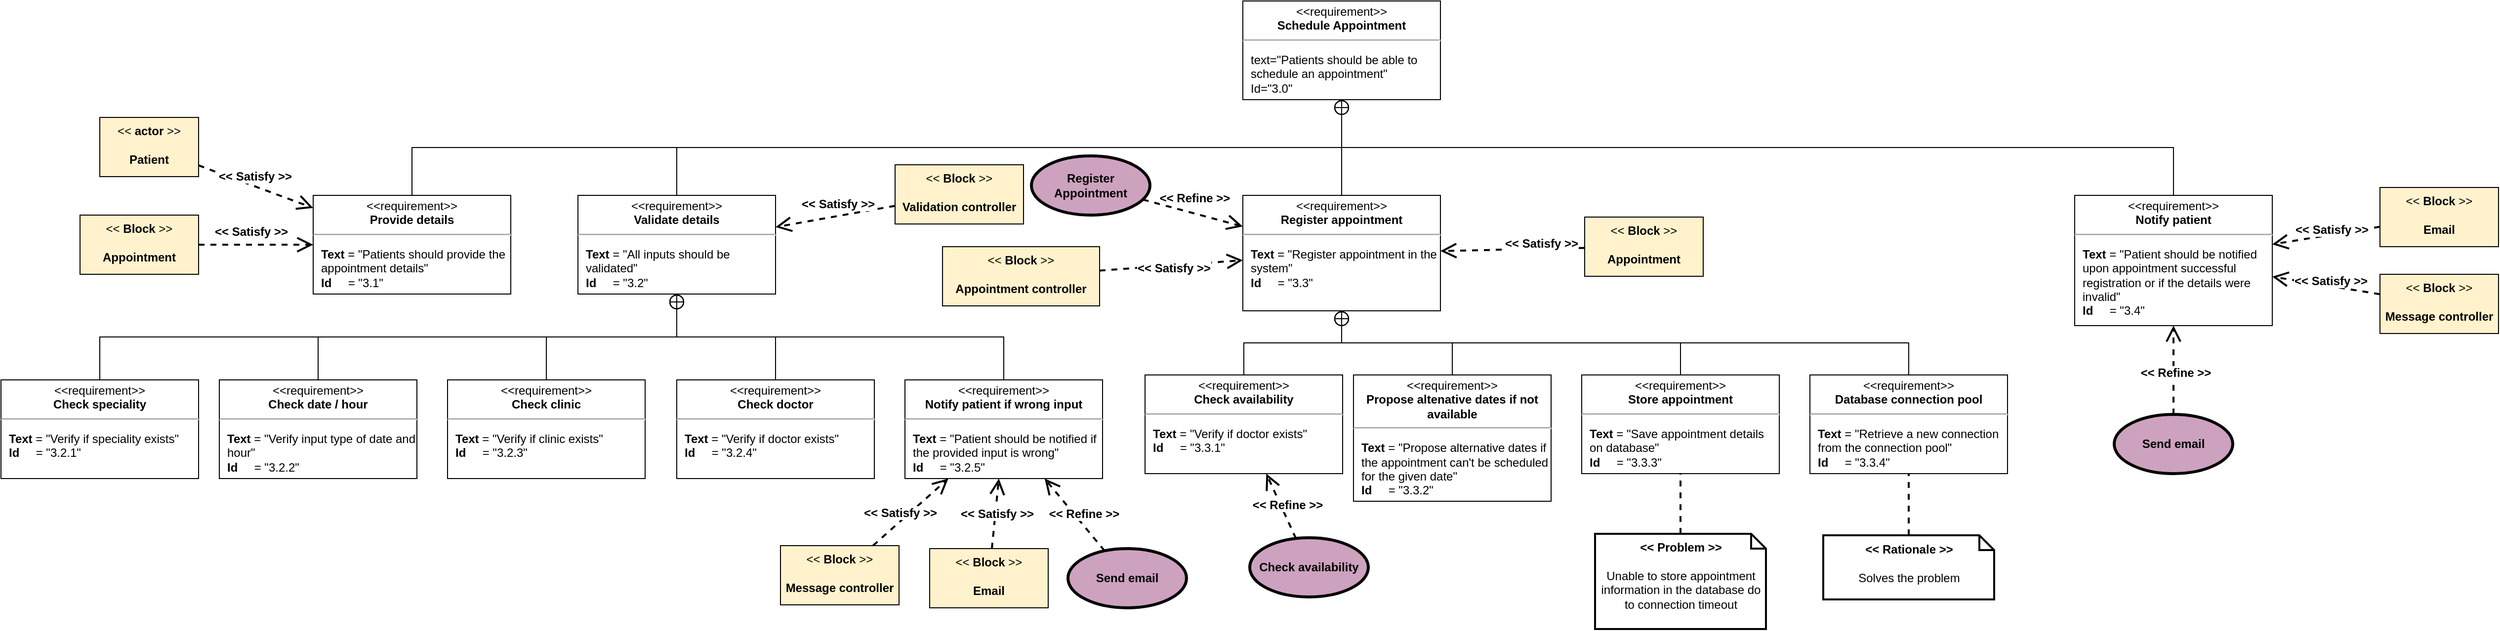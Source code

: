 <mxfile version="24.4.6" type="github">
  <diagram name="Page-1" id="KLMLbkz_-PtjeJySUjGt">
    <mxGraphModel dx="2449" dy="747" grid="0" gridSize="10" guides="1" tooltips="1" connect="1" arrows="1" fold="1" page="0" pageScale="1" pageWidth="827" pageHeight="1169" background="none" math="0" shadow="0">
      <root>
        <mxCell id="0" />
        <mxCell id="1" parent="0" />
        <mxCell id="pco9DQGyCopVpS2-yk5m-1" value="&lt;p style=&quot;margin:0px;margin-top:4px;text-align:center;&quot;&gt;&amp;lt;&amp;lt;requirement&amp;gt;&amp;gt;&lt;br&gt;&lt;b&gt;Schedule Appointment&lt;/b&gt;&lt;/p&gt;&lt;hr&gt;&lt;p&gt;&lt;/p&gt;&lt;p style=&quot;margin:0px;margin-left:8px;text-align:left;&quot;&gt;text=&quot;Patients should be able to schedule an appointment&quot;&lt;br&gt;Id=&quot;3.0&quot;&lt;/p&gt;" style="shape=rect;overflow=fill;html=1;whiteSpace=wrap;align=center;" parent="1" vertex="1">
          <mxGeometry x="1124" y="671" width="200" height="100" as="geometry" />
        </mxCell>
        <mxCell id="pco9DQGyCopVpS2-yk5m-2" value="" style="endArrow=circlePlus;html=1;rounded=0;strokeWidth=1;endFill=0;entryX=0.5;entryY=1;entryDx=0;entryDy=0;exitX=0.5;exitY=0;exitDx=0;exitDy=0;edgeStyle=orthogonalEdgeStyle;" parent="1" source="pco9DQGyCopVpS2-yk5m-18" target="pco9DQGyCopVpS2-yk5m-1" edge="1">
          <mxGeometry width="50" height="50" relative="1" as="geometry">
            <mxPoint x="1227" y="868" as="sourcePoint" />
            <mxPoint x="750" y="777" as="targetPoint" />
          </mxGeometry>
        </mxCell>
        <mxCell id="pco9DQGyCopVpS2-yk5m-3" value="" style="endArrow=circlePlus;html=1;rounded=0;strokeWidth=1;endFill=0;entryX=0.5;entryY=1;entryDx=0;entryDy=0;exitX=0.5;exitY=0;exitDx=0;exitDy=0;edgeStyle=orthogonalEdgeStyle;" parent="1" source="pco9DQGyCopVpS2-yk5m-15" target="pco9DQGyCopVpS2-yk5m-1" edge="1">
          <mxGeometry width="50" height="50" relative="1" as="geometry">
            <mxPoint x="505" y="868" as="sourcePoint" />
            <mxPoint x="704.375" y="805" as="targetPoint" />
          </mxGeometry>
        </mxCell>
        <mxCell id="pco9DQGyCopVpS2-yk5m-4" value="" style="endArrow=circlePlus;html=1;rounded=0;strokeWidth=1;endFill=0;entryX=0.5;entryY=1;entryDx=0;entryDy=0;exitX=0.5;exitY=0;exitDx=0;exitDy=0;edgeStyle=orthogonalEdgeStyle;" parent="1" source="pco9DQGyCopVpS2-yk5m-19" target="pco9DQGyCopVpS2-yk5m-1" edge="1">
          <mxGeometry width="50" height="50" relative="1" as="geometry">
            <mxPoint x="1569" y="868" as="sourcePoint" />
            <mxPoint x="754" y="781" as="targetPoint" />
          </mxGeometry>
        </mxCell>
        <mxCell id="pco9DQGyCopVpS2-yk5m-5" value="" style="endArrow=circlePlus;html=1;rounded=0;strokeWidth=1;endFill=0;entryX=0.5;entryY=1;entryDx=0;entryDy=0;exitX=0.5;exitY=0;exitDx=0;exitDy=0;edgeStyle=orthogonalEdgeStyle;" parent="1" source="pco9DQGyCopVpS2-yk5m-11" target="pco9DQGyCopVpS2-yk5m-15" edge="1">
          <mxGeometry width="50" height="50" relative="1" as="geometry">
            <mxPoint x="186" y="1050" as="sourcePoint" />
            <mxPoint x="553" y="968" as="targetPoint" />
          </mxGeometry>
        </mxCell>
        <mxCell id="pco9DQGyCopVpS2-yk5m-6" value="" style="endArrow=circlePlus;html=1;rounded=0;strokeWidth=1;endFill=0;entryX=0.5;entryY=1;entryDx=0;entryDy=0;exitX=0.5;exitY=0;exitDx=0;exitDy=0;edgeStyle=orthogonalEdgeStyle;" parent="1" source="pco9DQGyCopVpS2-yk5m-12" target="pco9DQGyCopVpS2-yk5m-15" edge="1">
          <mxGeometry width="50" height="50" relative="1" as="geometry">
            <mxPoint x="428" y="1050" as="sourcePoint" />
            <mxPoint x="553" y="968" as="targetPoint" />
          </mxGeometry>
        </mxCell>
        <mxCell id="pco9DQGyCopVpS2-yk5m-7" value="" style="endArrow=circlePlus;html=1;rounded=0;strokeWidth=1;endFill=0;entryX=0.5;entryY=1;entryDx=0;entryDy=0;exitX=0.5;exitY=0;exitDx=0;exitDy=0;edgeStyle=orthogonalEdgeStyle;" parent="1" source="pco9DQGyCopVpS2-yk5m-13" target="pco9DQGyCopVpS2-yk5m-15" edge="1">
          <mxGeometry width="50" height="50" relative="1" as="geometry">
            <mxPoint x="651" y="1050" as="sourcePoint" />
            <mxPoint x="535" y="968" as="targetPoint" />
          </mxGeometry>
        </mxCell>
        <mxCell id="pco9DQGyCopVpS2-yk5m-8" value="" style="endArrow=circlePlus;html=1;rounded=0;strokeWidth=1;endFill=0;exitX=0.5;exitY=0;exitDx=0;exitDy=0;entryX=0.5;entryY=1;entryDx=0;entryDy=0;edgeStyle=orthogonalEdgeStyle;" parent="1" source="pco9DQGyCopVpS2-yk5m-14" target="pco9DQGyCopVpS2-yk5m-15" edge="1">
          <mxGeometry width="50" height="50" relative="1" as="geometry">
            <mxPoint x="940" y="1064" as="sourcePoint" />
            <mxPoint x="675" y="982" as="targetPoint" />
          </mxGeometry>
        </mxCell>
        <mxCell id="pco9DQGyCopVpS2-yk5m-9" value="" style="endArrow=circlePlus;html=1;rounded=0;strokeWidth=1;endFill=0;entryX=0.5;entryY=1;entryDx=0;entryDy=0;exitX=0.5;exitY=0;exitDx=0;exitDy=0;edgeStyle=orthogonalEdgeStyle;" parent="1" source="pco9DQGyCopVpS2-yk5m-16" target="pco9DQGyCopVpS2-yk5m-18" edge="1">
          <mxGeometry width="50" height="50" relative="1" as="geometry">
            <mxPoint x="1116" y="1050" as="sourcePoint" />
            <mxPoint x="1227" y="968" as="targetPoint" />
          </mxGeometry>
        </mxCell>
        <mxCell id="pco9DQGyCopVpS2-yk5m-10" value="" style="endArrow=circlePlus;html=1;rounded=0;strokeWidth=1;endFill=0;entryX=0.5;entryY=1;entryDx=0;entryDy=0;exitX=0.5;exitY=0;exitDx=0;exitDy=0;edgeStyle=orthogonalEdgeStyle;" parent="1" source="pco9DQGyCopVpS2-yk5m-17" target="pco9DQGyCopVpS2-yk5m-18" edge="1">
          <mxGeometry width="50" height="50" relative="1" as="geometry">
            <mxPoint x="1344" y="1050" as="sourcePoint" />
            <mxPoint x="1227" y="968" as="targetPoint" />
          </mxGeometry>
        </mxCell>
        <mxCell id="pco9DQGyCopVpS2-yk5m-11" value="&lt;p style=&quot;margin:0px;margin-top:4px;text-align:center;&quot;&gt;&amp;lt;&amp;lt;requirement&amp;gt;&amp;gt;&lt;br&gt;&lt;b&gt;Check speciality&lt;/b&gt;&lt;/p&gt;&lt;hr&gt;&lt;p&gt;&lt;/p&gt;&lt;p style=&quot;margin:0px;margin-left:8px;text-align:left;&quot;&gt;&lt;b&gt;Text&amp;nbsp;&lt;/b&gt;= &quot;Verify if speciality exists&quot;&lt;br&gt;&lt;b&gt;Id&amp;nbsp; &amp;nbsp; &amp;nbsp;&lt;/b&gt;= &quot;3.2.1&quot;&lt;/p&gt;" style="shape=rect;overflow=fill;html=1;whiteSpace=wrap;align=center;" parent="1" vertex="1">
          <mxGeometry x="-133" y="1055" width="200" height="100" as="geometry" />
        </mxCell>
        <mxCell id="pco9DQGyCopVpS2-yk5m-12" value="&lt;p style=&quot;margin:0px;margin-top:4px;text-align:center;&quot;&gt;&amp;lt;&amp;lt;requirement&amp;gt;&amp;gt;&lt;br&gt;&lt;b&gt;Check date / hour&lt;/b&gt;&lt;/p&gt;&lt;hr&gt;&lt;p&gt;&lt;/p&gt;&lt;p style=&quot;margin:0px;margin-left:8px;text-align:left;&quot;&gt;&lt;b&gt;Text&amp;nbsp;&lt;/b&gt;= &quot;Verify input type of date and hour&quot;&lt;br&gt;&lt;b&gt;Id&amp;nbsp; &amp;nbsp; &amp;nbsp;&lt;/b&gt;= &quot;3.2.2&quot;&lt;/p&gt;" style="shape=rect;overflow=fill;html=1;whiteSpace=wrap;align=center;" parent="1" vertex="1">
          <mxGeometry x="88" y="1055" width="200" height="100" as="geometry" />
        </mxCell>
        <mxCell id="pco9DQGyCopVpS2-yk5m-13" value="&lt;p style=&quot;margin:0px;margin-top:4px;text-align:center;&quot;&gt;&amp;lt;&amp;lt;requirement&amp;gt;&amp;gt;&lt;br&gt;&lt;b&gt;Check clinic&lt;/b&gt;&lt;/p&gt;&lt;hr&gt;&lt;p&gt;&lt;/p&gt;&lt;p style=&quot;margin:0px;margin-left:8px;text-align:left;&quot;&gt;&lt;b&gt;Text&amp;nbsp;&lt;/b&gt;= &quot;Verify if clinic exists&quot;&lt;br&gt;&lt;b&gt;Id&amp;nbsp; &amp;nbsp; &amp;nbsp;&lt;/b&gt;= &quot;3.2.3&quot;&lt;/p&gt;" style="shape=rect;overflow=fill;html=1;whiteSpace=wrap;align=center;" parent="1" vertex="1">
          <mxGeometry x="319" y="1055" width="200" height="100" as="geometry" />
        </mxCell>
        <mxCell id="pco9DQGyCopVpS2-yk5m-14" value="&lt;p style=&quot;margin:0px;margin-top:4px;text-align:center;&quot;&gt;&amp;lt;&amp;lt;requirement&amp;gt;&amp;gt;&lt;br&gt;&lt;b&gt;Check doctor&lt;/b&gt;&lt;/p&gt;&lt;hr&gt;&lt;p&gt;&lt;/p&gt;&lt;p style=&quot;margin:0px;margin-left:8px;text-align:left;&quot;&gt;&lt;b&gt;Text&amp;nbsp;&lt;/b&gt;= &quot;Verify if doctor exists&quot;&lt;br&gt;&lt;b&gt;Id&amp;nbsp; &amp;nbsp; &amp;nbsp;&lt;/b&gt;= &quot;3.2.4&quot;&lt;/p&gt;" style="shape=rect;overflow=fill;html=1;whiteSpace=wrap;align=center;" parent="1" vertex="1">
          <mxGeometry x="551" y="1055" width="200" height="100" as="geometry" />
        </mxCell>
        <mxCell id="pco9DQGyCopVpS2-yk5m-15" value="&lt;p style=&quot;margin:0px;margin-top:4px;text-align:center;&quot;&gt;&amp;lt;&amp;lt;requirement&amp;gt;&amp;gt;&lt;br&gt;&lt;b&gt;Validate details&lt;/b&gt;&lt;/p&gt;&lt;hr&gt;&lt;p&gt;&lt;/p&gt;&lt;p style=&quot;margin:0px;margin-left:8px;text-align:left;&quot;&gt;&lt;b&gt;Text&amp;nbsp;&lt;/b&gt;= &quot;All inputs should be validated&quot;&lt;br&gt;&lt;b&gt;Id&amp;nbsp; &amp;nbsp; &amp;nbsp;&lt;/b&gt;= &quot;3.2&quot;&lt;/p&gt;" style="shape=rect;overflow=fill;html=1;whiteSpace=wrap;align=center;" parent="1" vertex="1">
          <mxGeometry x="451" y="868" width="200" height="100" as="geometry" />
        </mxCell>
        <mxCell id="pco9DQGyCopVpS2-yk5m-16" value="&lt;p style=&quot;margin:0px;margin-top:4px;text-align:center;&quot;&gt;&amp;lt;&amp;lt;requirement&amp;gt;&amp;gt;&lt;br&gt;&lt;b&gt;Check availability&lt;/b&gt;&lt;/p&gt;&lt;hr&gt;&lt;p&gt;&lt;/p&gt;&lt;p style=&quot;margin:0px;margin-left:8px;text-align:left;&quot;&gt;&lt;b&gt;Text&amp;nbsp;&lt;/b&gt;= &quot;Verify if doctor exists&quot;&lt;br&gt;&lt;b&gt;Id&amp;nbsp; &amp;nbsp; &amp;nbsp;&lt;/b&gt;= &quot;3.3.1&quot;&lt;/p&gt;" style="shape=rect;overflow=fill;html=1;whiteSpace=wrap;align=center;" parent="1" vertex="1">
          <mxGeometry x="1025" y="1050" width="200" height="100" as="geometry" />
        </mxCell>
        <mxCell id="pco9DQGyCopVpS2-yk5m-17" value="&lt;p style=&quot;margin:0px;margin-top:4px;text-align:center;&quot;&gt;&amp;lt;&amp;lt;requirement&amp;gt;&amp;gt;&lt;br&gt;&lt;b&gt;Store appointment&lt;/b&gt;&lt;/p&gt;&lt;hr&gt;&lt;p&gt;&lt;/p&gt;&lt;p style=&quot;margin:0px;margin-left:8px;text-align:left;&quot;&gt;&lt;b&gt;Text&amp;nbsp;&lt;/b&gt;= &quot;Save appointment details on database&quot;&lt;br&gt;&lt;b&gt;Id&amp;nbsp; &amp;nbsp; &amp;nbsp;&lt;/b&gt;= &quot;3.3.3&quot;&lt;/p&gt;" style="shape=rect;overflow=fill;html=1;whiteSpace=wrap;align=center;" parent="1" vertex="1">
          <mxGeometry x="1467" y="1050" width="200" height="100" as="geometry" />
        </mxCell>
        <mxCell id="pco9DQGyCopVpS2-yk5m-18" value="&lt;p style=&quot;margin:0px;margin-top:4px;text-align:center;&quot;&gt;&amp;lt;&amp;lt;requirement&amp;gt;&amp;gt;&lt;br&gt;&lt;b&gt;Register appointment&lt;/b&gt;&lt;/p&gt;&lt;hr&gt;&lt;p&gt;&lt;/p&gt;&lt;p style=&quot;margin:0px;margin-left:8px;text-align:left;&quot;&gt;&lt;b&gt;Text&amp;nbsp;&lt;/b&gt;= &quot;Register appointment in the system&quot;&lt;br&gt;&lt;b&gt;Id&amp;nbsp; &amp;nbsp; &amp;nbsp;&lt;/b&gt;= &quot;3.3&quot;&lt;/p&gt;" style="shape=rect;overflow=fill;html=1;whiteSpace=wrap;align=center;" parent="1" vertex="1">
          <mxGeometry x="1124" y="868" width="200" height="117" as="geometry" />
        </mxCell>
        <mxCell id="pco9DQGyCopVpS2-yk5m-19" value="&lt;p style=&quot;margin:0px;margin-top:4px;text-align:center;&quot;&gt;&amp;lt;&amp;lt;requirement&amp;gt;&amp;gt;&lt;br&gt;&lt;b&gt;Notify patient&lt;/b&gt;&lt;/p&gt;&lt;hr&gt;&lt;p&gt;&lt;/p&gt;&lt;p style=&quot;margin:0px;margin-left:8px;text-align:left;&quot;&gt;&lt;b&gt;Text&amp;nbsp;&lt;/b&gt;= &quot;Patient should be notified upon appointment successful registration or if the details were invalid&quot;&lt;br&gt;&lt;b&gt;Id&amp;nbsp; &amp;nbsp; &amp;nbsp;&lt;/b&gt;= &quot;3.4&quot;&lt;/p&gt;" style="shape=rect;overflow=fill;html=1;whiteSpace=wrap;align=center;" parent="1" vertex="1">
          <mxGeometry x="1966" y="868" width="200" height="132" as="geometry" />
        </mxCell>
        <mxCell id="pco9DQGyCopVpS2-yk5m-20" value="Check availability" style="shape=ellipse;html=1;strokeWidth=3;fontStyle=1;whiteSpace=wrap;align=center;perimeter=ellipsePerimeter;fillColor=#CDA2BE;" parent="1" vertex="1">
          <mxGeometry x="1131" y="1215" width="120" height="60" as="geometry" />
        </mxCell>
        <mxCell id="pco9DQGyCopVpS2-yk5m-21" value="&lt;font style=&quot;font-size: 12px;&quot;&gt;&lt;b&gt;&amp;lt;&amp;lt; Refine &amp;gt;&amp;gt;&lt;/b&gt;&lt;/font&gt;" style="edgeStyle=none;html=1;endArrow=open;endSize=12;dashed=1;verticalAlign=bottom;rounded=0;strokeWidth=2;" parent="1" source="pco9DQGyCopVpS2-yk5m-20" target="pco9DQGyCopVpS2-yk5m-16" edge="1">
          <mxGeometry x="-0.266" y="-2" width="160" relative="1" as="geometry">
            <mxPoint x="918" y="1233" as="sourcePoint" />
            <mxPoint x="1078" y="1233" as="targetPoint" />
            <mxPoint as="offset" />
          </mxGeometry>
        </mxCell>
        <mxCell id="pco9DQGyCopVpS2-yk5m-22" value="Send email" style="shape=ellipse;html=1;strokeWidth=3;fontStyle=1;whiteSpace=wrap;align=center;perimeter=ellipsePerimeter;fillColor=#CDA2BE;" parent="1" vertex="1">
          <mxGeometry x="2006" y="1090" width="120" height="60" as="geometry" />
        </mxCell>
        <mxCell id="pco9DQGyCopVpS2-yk5m-23" value="&lt;font style=&quot;font-size: 12px;&quot;&gt;&lt;b&gt;&amp;lt;&amp;lt; Refine &amp;gt;&amp;gt;&lt;/b&gt;&lt;/font&gt;" style="edgeStyle=none;html=1;endArrow=open;endSize=12;dashed=1;verticalAlign=bottom;rounded=0;strokeWidth=2;" parent="1" source="pco9DQGyCopVpS2-yk5m-22" target="pco9DQGyCopVpS2-yk5m-19" edge="1">
          <mxGeometry x="-0.266" y="-2" width="160" relative="1" as="geometry">
            <mxPoint x="1876" y="1085" as="sourcePoint" />
            <mxPoint x="2062" y="1002" as="targetPoint" />
            <mxPoint as="offset" />
          </mxGeometry>
        </mxCell>
        <mxCell id="pco9DQGyCopVpS2-yk5m-24" value="&lt;p style=&quot;margin:0px;margin-top:4px;text-align:center;&quot;&gt;&amp;lt;&amp;lt;requirement&amp;gt;&amp;gt;&lt;br&gt;&lt;b&gt;Provide details&lt;/b&gt;&lt;/p&gt;&lt;hr&gt;&lt;p&gt;&lt;/p&gt;&lt;p style=&quot;margin:0px;margin-left:8px;text-align:left;&quot;&gt;&lt;b&gt;Text&amp;nbsp;&lt;/b&gt;= &quot;Patients should provide the appointment details&quot;&lt;br&gt;&lt;b&gt;Id&amp;nbsp; &amp;nbsp; &amp;nbsp;&lt;/b&gt;= &quot;3.1&quot;&lt;/p&gt;" style="shape=rect;overflow=fill;html=1;whiteSpace=wrap;align=center;" parent="1" vertex="1">
          <mxGeometry x="183" y="868" width="200" height="100" as="geometry" />
        </mxCell>
        <mxCell id="pco9DQGyCopVpS2-yk5m-25" value="" style="endArrow=circlePlus;html=1;rounded=0;strokeWidth=1;endFill=0;entryX=0.5;entryY=1;entryDx=0;entryDy=0;exitX=0.5;exitY=0;exitDx=0;exitDy=0;edgeStyle=orthogonalEdgeStyle;" parent="1" source="pco9DQGyCopVpS2-yk5m-24" target="pco9DQGyCopVpS2-yk5m-1" edge="1">
          <mxGeometry width="50" height="50" relative="1" as="geometry">
            <mxPoint x="525" y="878" as="sourcePoint" />
            <mxPoint x="1234" y="781" as="targetPoint" />
          </mxGeometry>
        </mxCell>
        <mxCell id="pco9DQGyCopVpS2-yk5m-26" value="&amp;lt;&amp;lt; &lt;b&gt;Block &lt;/b&gt;&amp;gt;&amp;gt;&lt;div&gt;&lt;br&gt;&lt;b&gt;Appointment&lt;/b&gt;&lt;/div&gt;" style="shape=rect;html=1;whiteSpace=wrap;align=center;verticalAlign=top;fillColor=#FFF2CC;" parent="1" vertex="1">
          <mxGeometry x="-53" y="888" width="120" height="60" as="geometry" />
        </mxCell>
        <mxCell id="pco9DQGyCopVpS2-yk5m-27" value="&amp;lt;&amp;lt; &lt;b&gt;Block &lt;/b&gt;&amp;gt;&amp;gt;&lt;div&gt;&lt;br&gt;&lt;b&gt;Email&lt;/b&gt;&lt;/div&gt;" style="shape=rect;html=1;whiteSpace=wrap;align=center;verticalAlign=top;fillColor=#FFF2CC;" parent="1" vertex="1">
          <mxGeometry x="2275" y="860" width="120" height="60" as="geometry" />
        </mxCell>
        <mxCell id="pco9DQGyCopVpS2-yk5m-28" value="&lt;font style=&quot;font-size: 12px;&quot;&gt;&lt;b&gt;&amp;lt;&amp;lt; Satisfy &amp;gt;&amp;gt;&lt;/b&gt;&lt;/font&gt;" style="edgeStyle=none;html=1;endArrow=open;endSize=12;dashed=1;verticalAlign=bottom;rounded=0;strokeWidth=2;" parent="1" source="pco9DQGyCopVpS2-yk5m-27" target="pco9DQGyCopVpS2-yk5m-19" edge="1">
          <mxGeometry x="-0.086" y="4" width="160" relative="1" as="geometry">
            <mxPoint x="2122" y="1029" as="sourcePoint" />
            <mxPoint x="2282" y="1029" as="targetPoint" />
            <mxPoint as="offset" />
          </mxGeometry>
        </mxCell>
        <mxCell id="pco9DQGyCopVpS2-yk5m-29" value="&lt;font style=&quot;font-size: 12px;&quot;&gt;&lt;b&gt;&amp;lt;&amp;lt; Satisfy &amp;gt;&amp;gt;&lt;/b&gt;&lt;/font&gt;" style="edgeStyle=none;html=1;endArrow=open;endSize=12;dashed=1;verticalAlign=bottom;rounded=0;strokeWidth=2;" parent="1" source="pco9DQGyCopVpS2-yk5m-26" target="pco9DQGyCopVpS2-yk5m-24" edge="1">
          <mxGeometry x="-0.086" y="4" width="160" relative="1" as="geometry">
            <mxPoint x="147" y="886" as="sourcePoint" />
            <mxPoint x="9" y="832" as="targetPoint" />
            <mxPoint as="offset" />
          </mxGeometry>
        </mxCell>
        <mxCell id="pco9DQGyCopVpS2-yk5m-30" value="&amp;lt;&amp;lt; &lt;b&gt;Block &lt;/b&gt;&amp;gt;&amp;gt;&lt;div&gt;&lt;br&gt;&lt;b&gt;Validation controller&lt;/b&gt;&lt;/div&gt;" style="shape=rect;html=1;whiteSpace=wrap;align=center;verticalAlign=top;fillColor=#FFF2CC;" parent="1" vertex="1">
          <mxGeometry x="772" y="837" width="130" height="60" as="geometry" />
        </mxCell>
        <mxCell id="pco9DQGyCopVpS2-yk5m-31" value="&lt;font style=&quot;font-size: 12px;&quot;&gt;&lt;b&gt;&amp;lt;&amp;lt; Satisfy &amp;gt;&amp;gt;&lt;/b&gt;&lt;/font&gt;" style="edgeStyle=none;html=1;endArrow=open;endSize=12;dashed=1;verticalAlign=bottom;rounded=0;strokeWidth=2;" parent="1" source="pco9DQGyCopVpS2-yk5m-30" target="pco9DQGyCopVpS2-yk5m-15" edge="1">
          <mxGeometry x="-0.056" y="-3" width="160" relative="1" as="geometry">
            <mxPoint x="645" y="908" as="sourcePoint" />
            <mxPoint x="761" y="908" as="targetPoint" />
            <mxPoint as="offset" />
          </mxGeometry>
        </mxCell>
        <mxCell id="pco9DQGyCopVpS2-yk5m-32" value="&amp;lt;&amp;lt; &lt;b&gt;Block &lt;/b&gt;&amp;gt;&amp;gt;&lt;div&gt;&lt;br&gt;&lt;b&gt;Appointment controller&lt;/b&gt;&lt;/div&gt;" style="shape=rect;html=1;whiteSpace=wrap;align=center;verticalAlign=top;fillColor=#FFF2CC;" parent="1" vertex="1">
          <mxGeometry x="820" y="920" width="159" height="60" as="geometry" />
        </mxCell>
        <mxCell id="pco9DQGyCopVpS2-yk5m-33" value="&lt;font style=&quot;font-size: 12px;&quot;&gt;&lt;b&gt;&amp;lt;&amp;lt; Satisfy &amp;gt;&amp;gt;&lt;/b&gt;&lt;/font&gt;" style="edgeStyle=none;html=1;endArrow=open;endSize=12;dashed=1;verticalAlign=bottom;rounded=0;strokeWidth=2;" parent="1" source="pco9DQGyCopVpS2-yk5m-32" target="pco9DQGyCopVpS2-yk5m-18" edge="1">
          <mxGeometry x="0.026" y="-12" width="160" relative="1" as="geometry">
            <mxPoint x="1054" y="1213" as="sourcePoint" />
            <mxPoint x="1103" y="1050" as="targetPoint" />
            <mxPoint as="offset" />
          </mxGeometry>
        </mxCell>
        <mxCell id="pco9DQGyCopVpS2-yk5m-34" value="&amp;lt;&amp;lt; &lt;b&gt;Block &lt;/b&gt;&amp;gt;&amp;gt;&lt;div&gt;&lt;br&gt;&lt;b&gt;Message controller&lt;/b&gt;&lt;/div&gt;" style="shape=rect;html=1;whiteSpace=wrap;align=center;verticalAlign=top;fillColor=#FFF2CC;" parent="1" vertex="1">
          <mxGeometry x="2275" y="948" width="120" height="60" as="geometry" />
        </mxCell>
        <mxCell id="pco9DQGyCopVpS2-yk5m-35" value="&lt;font style=&quot;font-size: 12px;&quot;&gt;&lt;b&gt;&amp;lt;&amp;lt; Satisfy &amp;gt;&amp;gt;&lt;/b&gt;&lt;/font&gt;" style="edgeStyle=none;html=1;endArrow=open;endSize=12;dashed=1;verticalAlign=bottom;rounded=0;strokeWidth=2;" parent="1" source="pco9DQGyCopVpS2-yk5m-34" target="pco9DQGyCopVpS2-yk5m-19" edge="1">
          <mxGeometry x="-0.086" y="4" width="160" relative="1" as="geometry">
            <mxPoint x="2092" y="1191" as="sourcePoint" />
            <mxPoint x="2136" y="1097" as="targetPoint" />
            <mxPoint as="offset" />
          </mxGeometry>
        </mxCell>
        <mxCell id="pco9DQGyCopVpS2-yk5m-40" value="&lt;p style=&quot;margin:0px;margin-top:4px;text-align:center;&quot;&gt;&amp;lt;&amp;lt;requirement&amp;gt;&amp;gt;&lt;br&gt;&lt;b&gt;Notify patient if wrong input&lt;/b&gt;&lt;/p&gt;&lt;hr&gt;&lt;p&gt;&lt;/p&gt;&lt;p style=&quot;margin:0px;margin-left:8px;text-align:left;&quot;&gt;&lt;b&gt;Text&amp;nbsp;&lt;/b&gt;= &quot;Patient should be notified if the provided input is wrong&quot;&lt;br&gt;&lt;b&gt;Id&amp;nbsp; &amp;nbsp; &amp;nbsp;&lt;/b&gt;= &quot;3.2.5&quot;&lt;/p&gt;" style="shape=rect;overflow=fill;html=1;whiteSpace=wrap;align=center;" parent="1" vertex="1">
          <mxGeometry x="782" y="1055" width="200" height="100" as="geometry" />
        </mxCell>
        <mxCell id="pco9DQGyCopVpS2-yk5m-41" value="" style="endArrow=circlePlus;html=1;rounded=0;strokeWidth=1;endFill=0;exitX=0.5;exitY=0;exitDx=0;exitDy=0;entryX=0.5;entryY=1;entryDx=0;entryDy=0;edgeStyle=orthogonalEdgeStyle;" parent="1" source="pco9DQGyCopVpS2-yk5m-40" target="pco9DQGyCopVpS2-yk5m-15" edge="1">
          <mxGeometry width="50" height="50" relative="1" as="geometry">
            <mxPoint x="661" y="1065" as="sourcePoint" />
            <mxPoint x="561" y="978" as="targetPoint" />
          </mxGeometry>
        </mxCell>
        <mxCell id="pco9DQGyCopVpS2-yk5m-44" value="Send email" style="shape=ellipse;html=1;strokeWidth=3;fontStyle=1;whiteSpace=wrap;align=center;perimeter=ellipsePerimeter;fillColor=#CDA2BE;" parent="1" vertex="1">
          <mxGeometry x="947" y="1226" width="120" height="60" as="geometry" />
        </mxCell>
        <mxCell id="pco9DQGyCopVpS2-yk5m-45" value="&lt;font style=&quot;font-size: 12px;&quot;&gt;&lt;b&gt;&amp;lt;&amp;lt; Refine &amp;gt;&amp;gt;&lt;/b&gt;&lt;/font&gt;" style="edgeStyle=none;html=1;endArrow=open;endSize=12;dashed=1;verticalAlign=bottom;rounded=0;strokeWidth=2;" parent="1" source="pco9DQGyCopVpS2-yk5m-44" target="pco9DQGyCopVpS2-yk5m-40" edge="1">
          <mxGeometry x="-0.266" y="-2" width="160" relative="1" as="geometry">
            <mxPoint x="698" y="1269" as="sourcePoint" />
            <mxPoint x="888" y="1184" as="targetPoint" />
            <mxPoint as="offset" />
          </mxGeometry>
        </mxCell>
        <mxCell id="pco9DQGyCopVpS2-yk5m-46" value="&amp;lt;&amp;lt; &lt;b&gt;Block &lt;/b&gt;&amp;gt;&amp;gt;&lt;div&gt;&lt;br&gt;&lt;b&gt;Message controller&lt;/b&gt;&lt;/div&gt;" style="shape=rect;html=1;whiteSpace=wrap;align=center;verticalAlign=top;fillColor=#FFF2CC;" parent="1" vertex="1">
          <mxGeometry x="656" y="1223" width="120" height="60" as="geometry" />
        </mxCell>
        <mxCell id="pco9DQGyCopVpS2-yk5m-47" value="&lt;font style=&quot;font-size: 12px;&quot;&gt;&lt;b&gt;&amp;lt;&amp;lt; Satisfy &amp;gt;&amp;gt;&lt;/b&gt;&lt;/font&gt;" style="edgeStyle=none;html=1;endArrow=open;endSize=12;dashed=1;verticalAlign=bottom;rounded=0;strokeWidth=2;" parent="1" source="pco9DQGyCopVpS2-yk5m-46" target="pco9DQGyCopVpS2-yk5m-40" edge="1">
          <mxGeometry x="-0.299" width="160" relative="1" as="geometry">
            <mxPoint x="490" y="1509" as="sourcePoint" />
            <mxPoint x="564" y="1268" as="targetPoint" />
            <mxPoint as="offset" />
          </mxGeometry>
        </mxCell>
        <mxCell id="pco9DQGyCopVpS2-yk5m-48" value="Register Appointment" style="shape=ellipse;html=1;strokeWidth=3;fontStyle=1;whiteSpace=wrap;align=center;perimeter=ellipsePerimeter;fillColor=#CDA2BE;" parent="1" vertex="1">
          <mxGeometry x="910" y="828" width="120" height="60" as="geometry" />
        </mxCell>
        <mxCell id="pco9DQGyCopVpS2-yk5m-49" value="&lt;font style=&quot;font-size: 12px;&quot;&gt;&lt;b&gt;&amp;lt;&amp;lt; Refine &amp;gt;&amp;gt;&lt;/b&gt;&lt;/font&gt;" style="edgeStyle=none;html=1;endArrow=open;endSize=12;dashed=1;verticalAlign=bottom;rounded=0;strokeWidth=2;" parent="1" source="pco9DQGyCopVpS2-yk5m-48" target="pco9DQGyCopVpS2-yk5m-18" edge="1">
          <mxGeometry x="-0.002" y="6" width="160" relative="1" as="geometry">
            <mxPoint x="844" y="1404" as="sourcePoint" />
            <mxPoint x="1051" y="1321" as="targetPoint" />
            <mxPoint as="offset" />
          </mxGeometry>
        </mxCell>
        <mxCell id="pco9DQGyCopVpS2-yk5m-50" value="&lt;p style=&quot;margin:0px;margin-top:4px;text-align:center;&quot;&gt;&amp;lt;&amp;lt;requirement&amp;gt;&amp;gt;&lt;br&gt;&lt;b&gt;Propose altenative dates if not available&lt;/b&gt;&lt;/p&gt;&lt;hr&gt;&lt;p&gt;&lt;/p&gt;&lt;p style=&quot;margin:0px;margin-left:8px;text-align:left;&quot;&gt;&lt;b&gt;Text&amp;nbsp;&lt;/b&gt;= &quot;Propose alternative dates if the appointment can&#39;t be scheduled for the given date&quot;&lt;br&gt;&lt;b&gt;Id&amp;nbsp; &amp;nbsp; &amp;nbsp;&lt;/b&gt;= &quot;3.3.2&quot;&lt;/p&gt;" style="shape=rect;overflow=fill;html=1;whiteSpace=wrap;align=center;" parent="1" vertex="1">
          <mxGeometry x="1236" y="1050" width="200" height="128" as="geometry" />
        </mxCell>
        <mxCell id="pco9DQGyCopVpS2-yk5m-51" value="" style="endArrow=circlePlus;html=1;rounded=0;strokeWidth=1;endFill=0;entryX=0.5;entryY=1;entryDx=0;entryDy=0;exitX=0.5;exitY=0;exitDx=0;exitDy=0;edgeStyle=orthogonalEdgeStyle;" parent="1" source="pco9DQGyCopVpS2-yk5m-50" target="pco9DQGyCopVpS2-yk5m-18" edge="1">
          <mxGeometry width="50" height="50" relative="1" as="geometry">
            <mxPoint x="1135" y="1060" as="sourcePoint" />
            <mxPoint x="1234" y="995" as="targetPoint" />
          </mxGeometry>
        </mxCell>
        <mxCell id="pco9DQGyCopVpS2-yk5m-52" value="&amp;lt;&amp;lt; &lt;b&gt;Block &lt;/b&gt;&amp;gt;&amp;gt;&lt;div&gt;&lt;br&gt;&lt;b&gt;Email&lt;/b&gt;&lt;/div&gt;" style="shape=rect;html=1;whiteSpace=wrap;align=center;verticalAlign=top;fillColor=#FFF2CC;" parent="1" vertex="1">
          <mxGeometry x="807" y="1226" width="120" height="60" as="geometry" />
        </mxCell>
        <mxCell id="pco9DQGyCopVpS2-yk5m-53" value="&lt;font style=&quot;font-size: 12px;&quot;&gt;&lt;b&gt;&amp;lt;&amp;lt; Satisfy &amp;gt;&amp;gt;&lt;/b&gt;&lt;/font&gt;" style="edgeStyle=none;html=1;endArrow=open;endSize=12;dashed=1;verticalAlign=bottom;rounded=0;strokeWidth=2;" parent="1" source="pco9DQGyCopVpS2-yk5m-52" target="pco9DQGyCopVpS2-yk5m-40" edge="1">
          <mxGeometry x="-0.253" y="-2" width="160" relative="1" as="geometry">
            <mxPoint x="728" y="1539" as="sourcePoint" />
            <mxPoint x="772" y="1428" as="targetPoint" />
            <mxPoint as="offset" />
          </mxGeometry>
        </mxCell>
        <mxCell id="FLagMrJH3h0i13YWnTFO-1" value="&amp;lt;&amp;lt; &lt;b&gt;actor&amp;nbsp;&lt;/b&gt;&amp;gt;&amp;gt;&lt;div&gt;&lt;br&gt;&lt;b&gt;Patient&lt;/b&gt;&lt;/div&gt;" style="shape=rect;html=1;whiteSpace=wrap;align=center;verticalAlign=top;fillColor=#FFF2CC;" vertex="1" parent="1">
          <mxGeometry x="-33" y="789" width="100" height="60" as="geometry" />
        </mxCell>
        <mxCell id="FLagMrJH3h0i13YWnTFO-2" value="&lt;font style=&quot;font-size: 12px;&quot;&gt;&lt;b&gt;&amp;lt;&amp;lt; Satisfy &amp;gt;&amp;gt;&lt;/b&gt;&lt;/font&gt;" style="edgeStyle=none;html=1;endArrow=open;endSize=12;dashed=1;verticalAlign=bottom;rounded=0;strokeWidth=2;" edge="1" parent="1" source="FLagMrJH3h0i13YWnTFO-1" target="pco9DQGyCopVpS2-yk5m-24">
          <mxGeometry x="-0.022" y="1" width="160" relative="1" as="geometry">
            <mxPoint x="67" y="832" as="sourcePoint" />
            <mxPoint x="183" y="832" as="targetPoint" />
            <mxPoint as="offset" />
          </mxGeometry>
        </mxCell>
        <mxCell id="FLagMrJH3h0i13YWnTFO-3" value="&amp;lt;&amp;lt; &lt;b&gt;Block &lt;/b&gt;&amp;gt;&amp;gt;&lt;div&gt;&lt;br&gt;&lt;b&gt;Appointment&lt;/b&gt;&lt;/div&gt;" style="shape=rect;html=1;whiteSpace=wrap;align=center;verticalAlign=top;fillColor=#FFF2CC;" vertex="1" parent="1">
          <mxGeometry x="1470" y="890" width="120" height="60" as="geometry" />
        </mxCell>
        <mxCell id="FLagMrJH3h0i13YWnTFO-4" value="&lt;font style=&quot;font-size: 12px;&quot;&gt;&lt;b&gt;&amp;lt;&amp;lt; Satisfy &amp;gt;&amp;gt;&lt;/b&gt;&lt;/font&gt;" style="edgeStyle=none;html=1;endArrow=open;endSize=12;dashed=1;verticalAlign=bottom;rounded=0;strokeWidth=2;" edge="1" source="FLagMrJH3h0i13YWnTFO-3" parent="1" target="pco9DQGyCopVpS2-yk5m-18">
          <mxGeometry x="-0.395" y="4" width="160" relative="1" as="geometry">
            <mxPoint x="1602" y="947" as="sourcePoint" />
            <mxPoint x="1455" y="846" as="targetPoint" />
            <mxPoint as="offset" />
          </mxGeometry>
        </mxCell>
        <mxCell id="FLagMrJH3h0i13YWnTFO-5" value="&lt;p style=&quot;margin:0px;margin-top:4px;text-align:center;&quot;&gt;&amp;lt;&amp;lt;requirement&amp;gt;&amp;gt;&lt;br&gt;&lt;b&gt;Database connection pool&lt;/b&gt;&lt;/p&gt;&lt;hr&gt;&lt;p&gt;&lt;/p&gt;&lt;p style=&quot;margin:0px;margin-left:8px;text-align:left;&quot;&gt;&lt;b&gt;Text&amp;nbsp;&lt;/b&gt;= &quot;Retrieve a new connection from the connection pool&quot;&lt;br&gt;&lt;b&gt;Id&amp;nbsp; &amp;nbsp; &amp;nbsp;&lt;/b&gt;= &quot;3.3.4&quot;&lt;/p&gt;" style="shape=rect;overflow=fill;html=1;whiteSpace=wrap;align=center;" vertex="1" parent="1">
          <mxGeometry x="1698" y="1050" width="200" height="100" as="geometry" />
        </mxCell>
        <mxCell id="FLagMrJH3h0i13YWnTFO-6" value="" style="endArrow=circlePlus;html=1;rounded=0;strokeWidth=1;endFill=0;entryX=0.5;entryY=1;entryDx=0;entryDy=0;exitX=0.5;exitY=0;exitDx=0;exitDy=0;edgeStyle=orthogonalEdgeStyle;" edge="1" parent="1" source="FLagMrJH3h0i13YWnTFO-5" target="pco9DQGyCopVpS2-yk5m-18">
          <mxGeometry width="50" height="50" relative="1" as="geometry">
            <mxPoint x="1577" y="1060" as="sourcePoint" />
            <mxPoint x="1234" y="995" as="targetPoint" />
          </mxGeometry>
        </mxCell>
        <mxCell id="FLagMrJH3h0i13YWnTFO-9" style="rounded=0;orthogonalLoop=1;jettySize=auto;html=1;endArrow=none;endFill=0;strokeWidth=2;dashed=1;" edge="1" parent="1" source="FLagMrJH3h0i13YWnTFO-7" target="pco9DQGyCopVpS2-yk5m-17">
          <mxGeometry relative="1" as="geometry" />
        </mxCell>
        <mxCell id="FLagMrJH3h0i13YWnTFO-7" value="&lt;span style=&quot;background-color: initial;&quot;&gt;&lt;b&gt;&amp;lt;&amp;lt; Problem &amp;gt;&amp;gt;&lt;/b&gt;&lt;/span&gt;&lt;div&gt;&lt;div style=&quot;font-weight: bold; text-align: left;&quot;&gt;&lt;br&gt;&lt;/div&gt;&lt;div style=&quot;&quot;&gt;Unable to store appointment information in the database do to connection timeout&lt;/div&gt;&lt;/div&gt;" style="shape=note;size=15;align=center;spacingLeft=0;html=1;whiteSpace=wrap;verticalAlign=top;strokeWidth=2;" vertex="1" parent="1">
          <mxGeometry x="1480.5" y="1211" width="173" height="96.5" as="geometry" />
        </mxCell>
        <mxCell id="FLagMrJH3h0i13YWnTFO-11" value="&lt;span style=&quot;background-color: initial;&quot;&gt;&lt;b&gt;&amp;lt;&amp;lt; Rationale &amp;gt;&amp;gt;&lt;/b&gt;&lt;/span&gt;&lt;div&gt;&lt;div style=&quot;font-weight: bold; text-align: left;&quot;&gt;&lt;br&gt;&lt;/div&gt;&lt;div style=&quot;&quot;&gt;Solves the problem&lt;/div&gt;&lt;/div&gt;" style="shape=note;size=15;align=center;spacingLeft=0;html=1;whiteSpace=wrap;verticalAlign=top;strokeWidth=2;" vertex="1" parent="1">
          <mxGeometry x="1711.5" y="1212.5" width="173" height="65" as="geometry" />
        </mxCell>
        <mxCell id="FLagMrJH3h0i13YWnTFO-12" style="rounded=0;orthogonalLoop=1;jettySize=auto;html=1;endArrow=none;endFill=0;strokeWidth=2;dashed=1;" edge="1" parent="1" source="FLagMrJH3h0i13YWnTFO-11" target="FLagMrJH3h0i13YWnTFO-5">
          <mxGeometry relative="1" as="geometry">
            <mxPoint x="1760" y="1247" as="sourcePoint" />
            <mxPoint x="1760" y="1176" as="targetPoint" />
          </mxGeometry>
        </mxCell>
      </root>
    </mxGraphModel>
  </diagram>
</mxfile>
